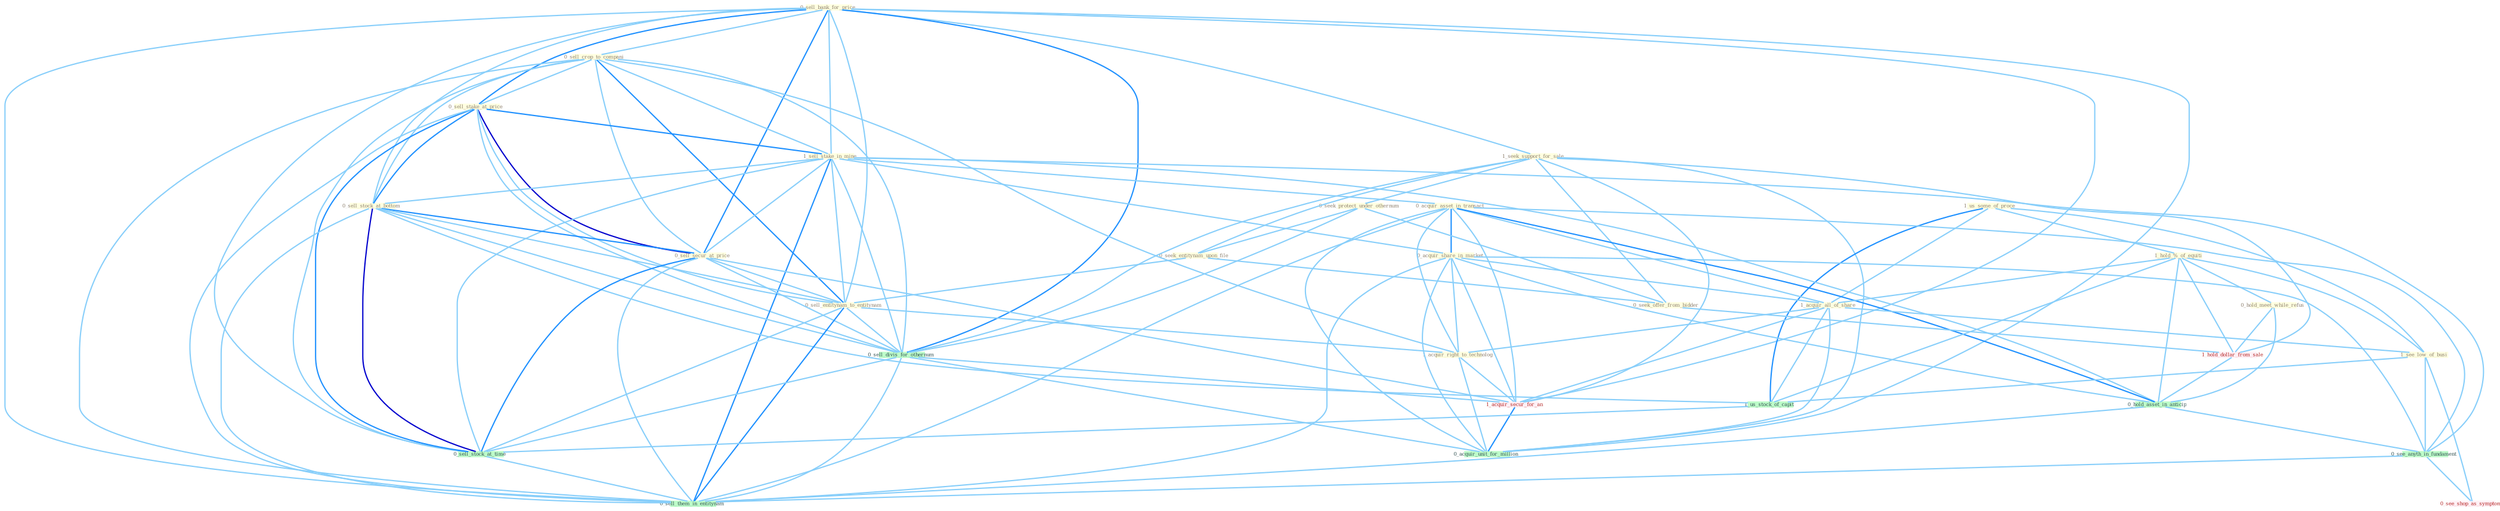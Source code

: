 Graph G{ 
    node
    [shape=polygon,style=filled,width=.5,height=.06,color="#BDFCC9",fixedsize=true,fontsize=4,
    fontcolor="#2f4f4f"];
    {node
    [color="#ffffe0", fontcolor="#8b7d6b"] "0_sell_bank_for_price " "1_seek_support_for_sale " "0_sell_crop_to_compani " "1_us_some_of_proce " "0_sell_stake_at_price " "1_sell_stake_in_mine " "0_sell_stock_at_bottom " "0_acquir_asset_in_transact " "0_sell_secur_at_price " "0_acquir_share_in_market " "1_hold_%_of_equiti " "1_acquir_all_of_share " "0_seek_protect_under_othernum " "0_seek_entitynam_upon_file " "0_seek_offer_from_bidder " "1_see_low_of_busi " "0_sell_entitynam_to_entitynam " "0_hold_meet_while_refus " "1_acquir_right_to_technolog "}
{node [color="#fff0f5", fontcolor="#b22222"] "1_acquir_secur_for_an " "1_hold_dollar_from_sale " "0_see_shop_as_symptom "}
edge [color="#B0E2FF"];

	"0_sell_bank_for_price " -- "1_seek_support_for_sale " [w="1", color="#87cefa" ];
	"0_sell_bank_for_price " -- "0_sell_crop_to_compani " [w="1", color="#87cefa" ];
	"0_sell_bank_for_price " -- "0_sell_stake_at_price " [w="2", color="#1e90ff" , len=0.8];
	"0_sell_bank_for_price " -- "1_sell_stake_in_mine " [w="1", color="#87cefa" ];
	"0_sell_bank_for_price " -- "0_sell_stock_at_bottom " [w="1", color="#87cefa" ];
	"0_sell_bank_for_price " -- "0_sell_secur_at_price " [w="2", color="#1e90ff" , len=0.8];
	"0_sell_bank_for_price " -- "0_sell_entitynam_to_entitynam " [w="1", color="#87cefa" ];
	"0_sell_bank_for_price " -- "0_sell_divis_for_othernum " [w="2", color="#1e90ff" , len=0.8];
	"0_sell_bank_for_price " -- "1_acquir_secur_for_an " [w="1", color="#87cefa" ];
	"0_sell_bank_for_price " -- "0_sell_stock_at_time " [w="1", color="#87cefa" ];
	"0_sell_bank_for_price " -- "0_acquir_unit_for_million " [w="1", color="#87cefa" ];
	"0_sell_bank_for_price " -- "0_sell_them_in_entitynam " [w="1", color="#87cefa" ];
	"1_seek_support_for_sale " -- "0_seek_protect_under_othernum " [w="1", color="#87cefa" ];
	"1_seek_support_for_sale " -- "0_seek_entitynam_upon_file " [w="1", color="#87cefa" ];
	"1_seek_support_for_sale " -- "0_seek_offer_from_bidder " [w="1", color="#87cefa" ];
	"1_seek_support_for_sale " -- "0_sell_divis_for_othernum " [w="1", color="#87cefa" ];
	"1_seek_support_for_sale " -- "1_acquir_secur_for_an " [w="1", color="#87cefa" ];
	"1_seek_support_for_sale " -- "1_hold_dollar_from_sale " [w="1", color="#87cefa" ];
	"1_seek_support_for_sale " -- "0_acquir_unit_for_million " [w="1", color="#87cefa" ];
	"0_sell_crop_to_compani " -- "0_sell_stake_at_price " [w="1", color="#87cefa" ];
	"0_sell_crop_to_compani " -- "1_sell_stake_in_mine " [w="1", color="#87cefa" ];
	"0_sell_crop_to_compani " -- "0_sell_stock_at_bottom " [w="1", color="#87cefa" ];
	"0_sell_crop_to_compani " -- "0_sell_secur_at_price " [w="1", color="#87cefa" ];
	"0_sell_crop_to_compani " -- "0_sell_entitynam_to_entitynam " [w="2", color="#1e90ff" , len=0.8];
	"0_sell_crop_to_compani " -- "1_acquir_right_to_technolog " [w="1", color="#87cefa" ];
	"0_sell_crop_to_compani " -- "0_sell_divis_for_othernum " [w="1", color="#87cefa" ];
	"0_sell_crop_to_compani " -- "0_sell_stock_at_time " [w="1", color="#87cefa" ];
	"0_sell_crop_to_compani " -- "0_sell_them_in_entitynam " [w="1", color="#87cefa" ];
	"1_us_some_of_proce " -- "1_hold_%_of_equiti " [w="1", color="#87cefa" ];
	"1_us_some_of_proce " -- "1_acquir_all_of_share " [w="1", color="#87cefa" ];
	"1_us_some_of_proce " -- "1_see_low_of_busi " [w="1", color="#87cefa" ];
	"1_us_some_of_proce " -- "1_us_stock_of_capit " [w="2", color="#1e90ff" , len=0.8];
	"0_sell_stake_at_price " -- "1_sell_stake_in_mine " [w="2", color="#1e90ff" , len=0.8];
	"0_sell_stake_at_price " -- "0_sell_stock_at_bottom " [w="2", color="#1e90ff" , len=0.8];
	"0_sell_stake_at_price " -- "0_sell_secur_at_price " [w="3", color="#0000cd" , len=0.6];
	"0_sell_stake_at_price " -- "0_sell_entitynam_to_entitynam " [w="1", color="#87cefa" ];
	"0_sell_stake_at_price " -- "0_sell_divis_for_othernum " [w="1", color="#87cefa" ];
	"0_sell_stake_at_price " -- "0_sell_stock_at_time " [w="2", color="#1e90ff" , len=0.8];
	"0_sell_stake_at_price " -- "0_sell_them_in_entitynam " [w="1", color="#87cefa" ];
	"1_sell_stake_in_mine " -- "0_sell_stock_at_bottom " [w="1", color="#87cefa" ];
	"1_sell_stake_in_mine " -- "0_acquir_asset_in_transact " [w="1", color="#87cefa" ];
	"1_sell_stake_in_mine " -- "0_sell_secur_at_price " [w="1", color="#87cefa" ];
	"1_sell_stake_in_mine " -- "0_acquir_share_in_market " [w="1", color="#87cefa" ];
	"1_sell_stake_in_mine " -- "0_sell_entitynam_to_entitynam " [w="1", color="#87cefa" ];
	"1_sell_stake_in_mine " -- "0_sell_divis_for_othernum " [w="1", color="#87cefa" ];
	"1_sell_stake_in_mine " -- "0_hold_asset_in_anticip " [w="1", color="#87cefa" ];
	"1_sell_stake_in_mine " -- "0_sell_stock_at_time " [w="1", color="#87cefa" ];
	"1_sell_stake_in_mine " -- "0_see_anyth_in_fundament " [w="1", color="#87cefa" ];
	"1_sell_stake_in_mine " -- "0_sell_them_in_entitynam " [w="2", color="#1e90ff" , len=0.8];
	"0_sell_stock_at_bottom " -- "0_sell_secur_at_price " [w="2", color="#1e90ff" , len=0.8];
	"0_sell_stock_at_bottom " -- "0_sell_entitynam_to_entitynam " [w="1", color="#87cefa" ];
	"0_sell_stock_at_bottom " -- "0_sell_divis_for_othernum " [w="1", color="#87cefa" ];
	"0_sell_stock_at_bottom " -- "1_us_stock_of_capit " [w="1", color="#87cefa" ];
	"0_sell_stock_at_bottom " -- "0_sell_stock_at_time " [w="3", color="#0000cd" , len=0.6];
	"0_sell_stock_at_bottom " -- "0_sell_them_in_entitynam " [w="1", color="#87cefa" ];
	"0_acquir_asset_in_transact " -- "0_acquir_share_in_market " [w="2", color="#1e90ff" , len=0.8];
	"0_acquir_asset_in_transact " -- "1_acquir_all_of_share " [w="1", color="#87cefa" ];
	"0_acquir_asset_in_transact " -- "1_acquir_right_to_technolog " [w="1", color="#87cefa" ];
	"0_acquir_asset_in_transact " -- "1_acquir_secur_for_an " [w="1", color="#87cefa" ];
	"0_acquir_asset_in_transact " -- "0_hold_asset_in_anticip " [w="2", color="#1e90ff" , len=0.8];
	"0_acquir_asset_in_transact " -- "0_see_anyth_in_fundament " [w="1", color="#87cefa" ];
	"0_acquir_asset_in_transact " -- "0_acquir_unit_for_million " [w="1", color="#87cefa" ];
	"0_acquir_asset_in_transact " -- "0_sell_them_in_entitynam " [w="1", color="#87cefa" ];
	"0_sell_secur_at_price " -- "0_sell_entitynam_to_entitynam " [w="1", color="#87cefa" ];
	"0_sell_secur_at_price " -- "0_sell_divis_for_othernum " [w="1", color="#87cefa" ];
	"0_sell_secur_at_price " -- "1_acquir_secur_for_an " [w="1", color="#87cefa" ];
	"0_sell_secur_at_price " -- "0_sell_stock_at_time " [w="2", color="#1e90ff" , len=0.8];
	"0_sell_secur_at_price " -- "0_sell_them_in_entitynam " [w="1", color="#87cefa" ];
	"0_acquir_share_in_market " -- "1_acquir_all_of_share " [w="1", color="#87cefa" ];
	"0_acquir_share_in_market " -- "1_acquir_right_to_technolog " [w="1", color="#87cefa" ];
	"0_acquir_share_in_market " -- "1_acquir_secur_for_an " [w="1", color="#87cefa" ];
	"0_acquir_share_in_market " -- "0_hold_asset_in_anticip " [w="1", color="#87cefa" ];
	"0_acquir_share_in_market " -- "0_see_anyth_in_fundament " [w="1", color="#87cefa" ];
	"0_acquir_share_in_market " -- "0_acquir_unit_for_million " [w="1", color="#87cefa" ];
	"0_acquir_share_in_market " -- "0_sell_them_in_entitynam " [w="1", color="#87cefa" ];
	"1_hold_%_of_equiti " -- "1_acquir_all_of_share " [w="1", color="#87cefa" ];
	"1_hold_%_of_equiti " -- "1_see_low_of_busi " [w="1", color="#87cefa" ];
	"1_hold_%_of_equiti " -- "0_hold_meet_while_refus " [w="1", color="#87cefa" ];
	"1_hold_%_of_equiti " -- "1_us_stock_of_capit " [w="1", color="#87cefa" ];
	"1_hold_%_of_equiti " -- "1_hold_dollar_from_sale " [w="1", color="#87cefa" ];
	"1_hold_%_of_equiti " -- "0_hold_asset_in_anticip " [w="1", color="#87cefa" ];
	"1_acquir_all_of_share " -- "1_see_low_of_busi " [w="1", color="#87cefa" ];
	"1_acquir_all_of_share " -- "1_acquir_right_to_technolog " [w="1", color="#87cefa" ];
	"1_acquir_all_of_share " -- "1_acquir_secur_for_an " [w="1", color="#87cefa" ];
	"1_acquir_all_of_share " -- "1_us_stock_of_capit " [w="1", color="#87cefa" ];
	"1_acquir_all_of_share " -- "0_acquir_unit_for_million " [w="1", color="#87cefa" ];
	"0_seek_protect_under_othernum " -- "0_seek_entitynam_upon_file " [w="1", color="#87cefa" ];
	"0_seek_protect_under_othernum " -- "0_seek_offer_from_bidder " [w="1", color="#87cefa" ];
	"0_seek_protect_under_othernum " -- "0_sell_divis_for_othernum " [w="1", color="#87cefa" ];
	"0_seek_entitynam_upon_file " -- "0_seek_offer_from_bidder " [w="1", color="#87cefa" ];
	"0_seek_entitynam_upon_file " -- "0_sell_entitynam_to_entitynam " [w="1", color="#87cefa" ];
	"0_seek_offer_from_bidder " -- "1_hold_dollar_from_sale " [w="1", color="#87cefa" ];
	"1_see_low_of_busi " -- "1_us_stock_of_capit " [w="1", color="#87cefa" ];
	"1_see_low_of_busi " -- "0_see_anyth_in_fundament " [w="1", color="#87cefa" ];
	"1_see_low_of_busi " -- "0_see_shop_as_symptom " [w="1", color="#87cefa" ];
	"0_sell_entitynam_to_entitynam " -- "1_acquir_right_to_technolog " [w="1", color="#87cefa" ];
	"0_sell_entitynam_to_entitynam " -- "0_sell_divis_for_othernum " [w="1", color="#87cefa" ];
	"0_sell_entitynam_to_entitynam " -- "0_sell_stock_at_time " [w="1", color="#87cefa" ];
	"0_sell_entitynam_to_entitynam " -- "0_sell_them_in_entitynam " [w="2", color="#1e90ff" , len=0.8];
	"0_hold_meet_while_refus " -- "1_hold_dollar_from_sale " [w="1", color="#87cefa" ];
	"0_hold_meet_while_refus " -- "0_hold_asset_in_anticip " [w="1", color="#87cefa" ];
	"1_acquir_right_to_technolog " -- "1_acquir_secur_for_an " [w="1", color="#87cefa" ];
	"1_acquir_right_to_technolog " -- "0_acquir_unit_for_million " [w="1", color="#87cefa" ];
	"0_sell_divis_for_othernum " -- "1_acquir_secur_for_an " [w="1", color="#87cefa" ];
	"0_sell_divis_for_othernum " -- "0_sell_stock_at_time " [w="1", color="#87cefa" ];
	"0_sell_divis_for_othernum " -- "0_acquir_unit_for_million " [w="1", color="#87cefa" ];
	"0_sell_divis_for_othernum " -- "0_sell_them_in_entitynam " [w="1", color="#87cefa" ];
	"1_acquir_secur_for_an " -- "0_acquir_unit_for_million " [w="2", color="#1e90ff" , len=0.8];
	"1_us_stock_of_capit " -- "0_sell_stock_at_time " [w="1", color="#87cefa" ];
	"1_hold_dollar_from_sale " -- "0_hold_asset_in_anticip " [w="1", color="#87cefa" ];
	"0_hold_asset_in_anticip " -- "0_see_anyth_in_fundament " [w="1", color="#87cefa" ];
	"0_hold_asset_in_anticip " -- "0_sell_them_in_entitynam " [w="1", color="#87cefa" ];
	"0_sell_stock_at_time " -- "0_sell_them_in_entitynam " [w="1", color="#87cefa" ];
	"0_see_anyth_in_fundament " -- "0_see_shop_as_symptom " [w="1", color="#87cefa" ];
	"0_see_anyth_in_fundament " -- "0_sell_them_in_entitynam " [w="1", color="#87cefa" ];
}